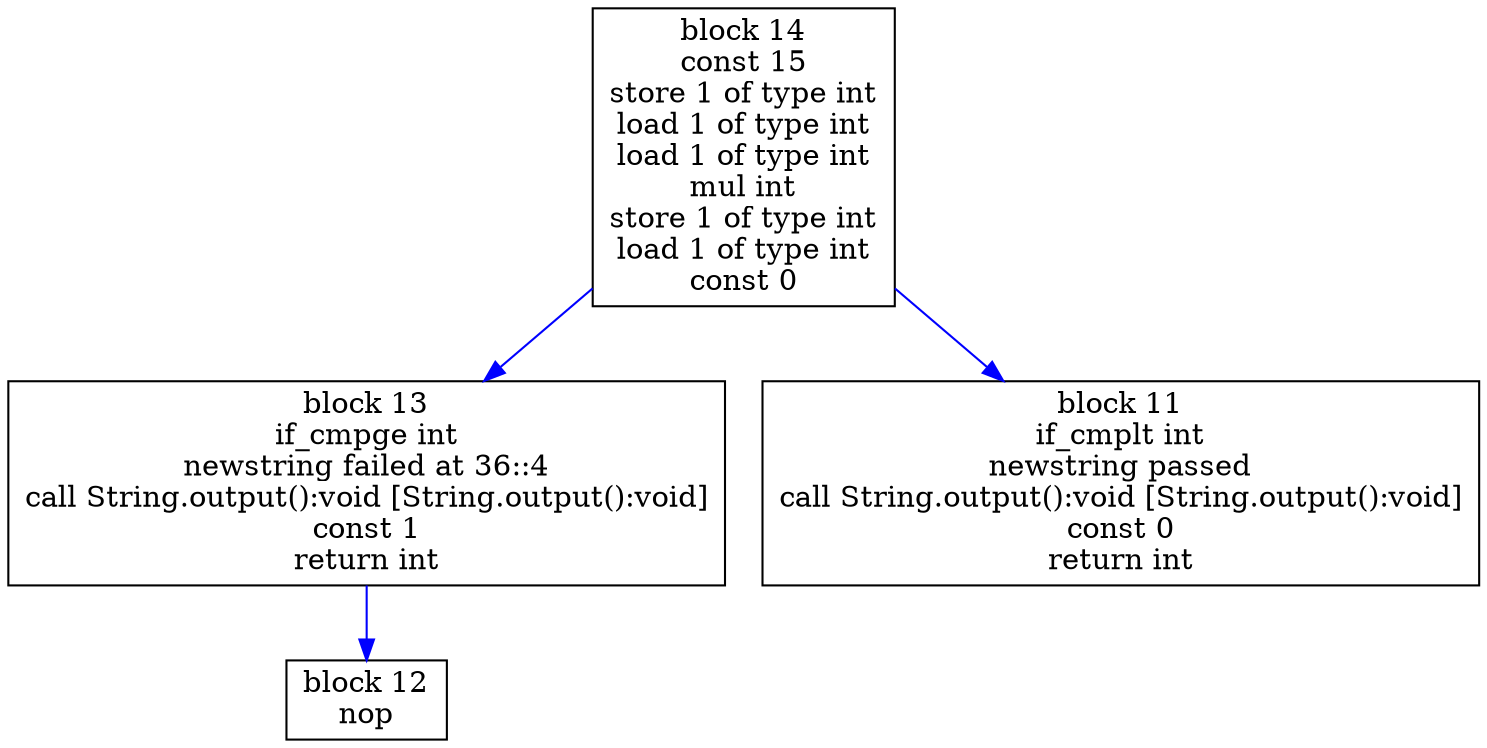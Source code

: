 digraph "Led.prova3():void" {
size = "11,7.5";
codeblock_14 [ shape = box, label = "block 14\nconst 15\nstore 1 of type int\nload 1 of type int\nload 1 of type int\nmul int\nstore 1 of type int\nload 1 of type int\nconst 0"];
codeblock_13 [ shape = box, label = "block 13\nif_cmpge int\nnewstring failed at 36::4\ncall String.output():void [String.output():void]\nconst 1\nreturn int"];
codeblock_12 [ shape = box, label = "block 12\nnop"];
codeblock_13->codeblock_12 [color = blue label = "" fontsize = 8]
codeblock_14->codeblock_13 [color = blue label = "" fontsize = 8]
codeblock_11 [ shape = box, label = "block 11\nif_cmplt int\nnewstring passed\ncall String.output():void [String.output():void]\nconst 0\nreturn int"];
codeblock_14->codeblock_11 [color = blue label = "" fontsize = 8]
}